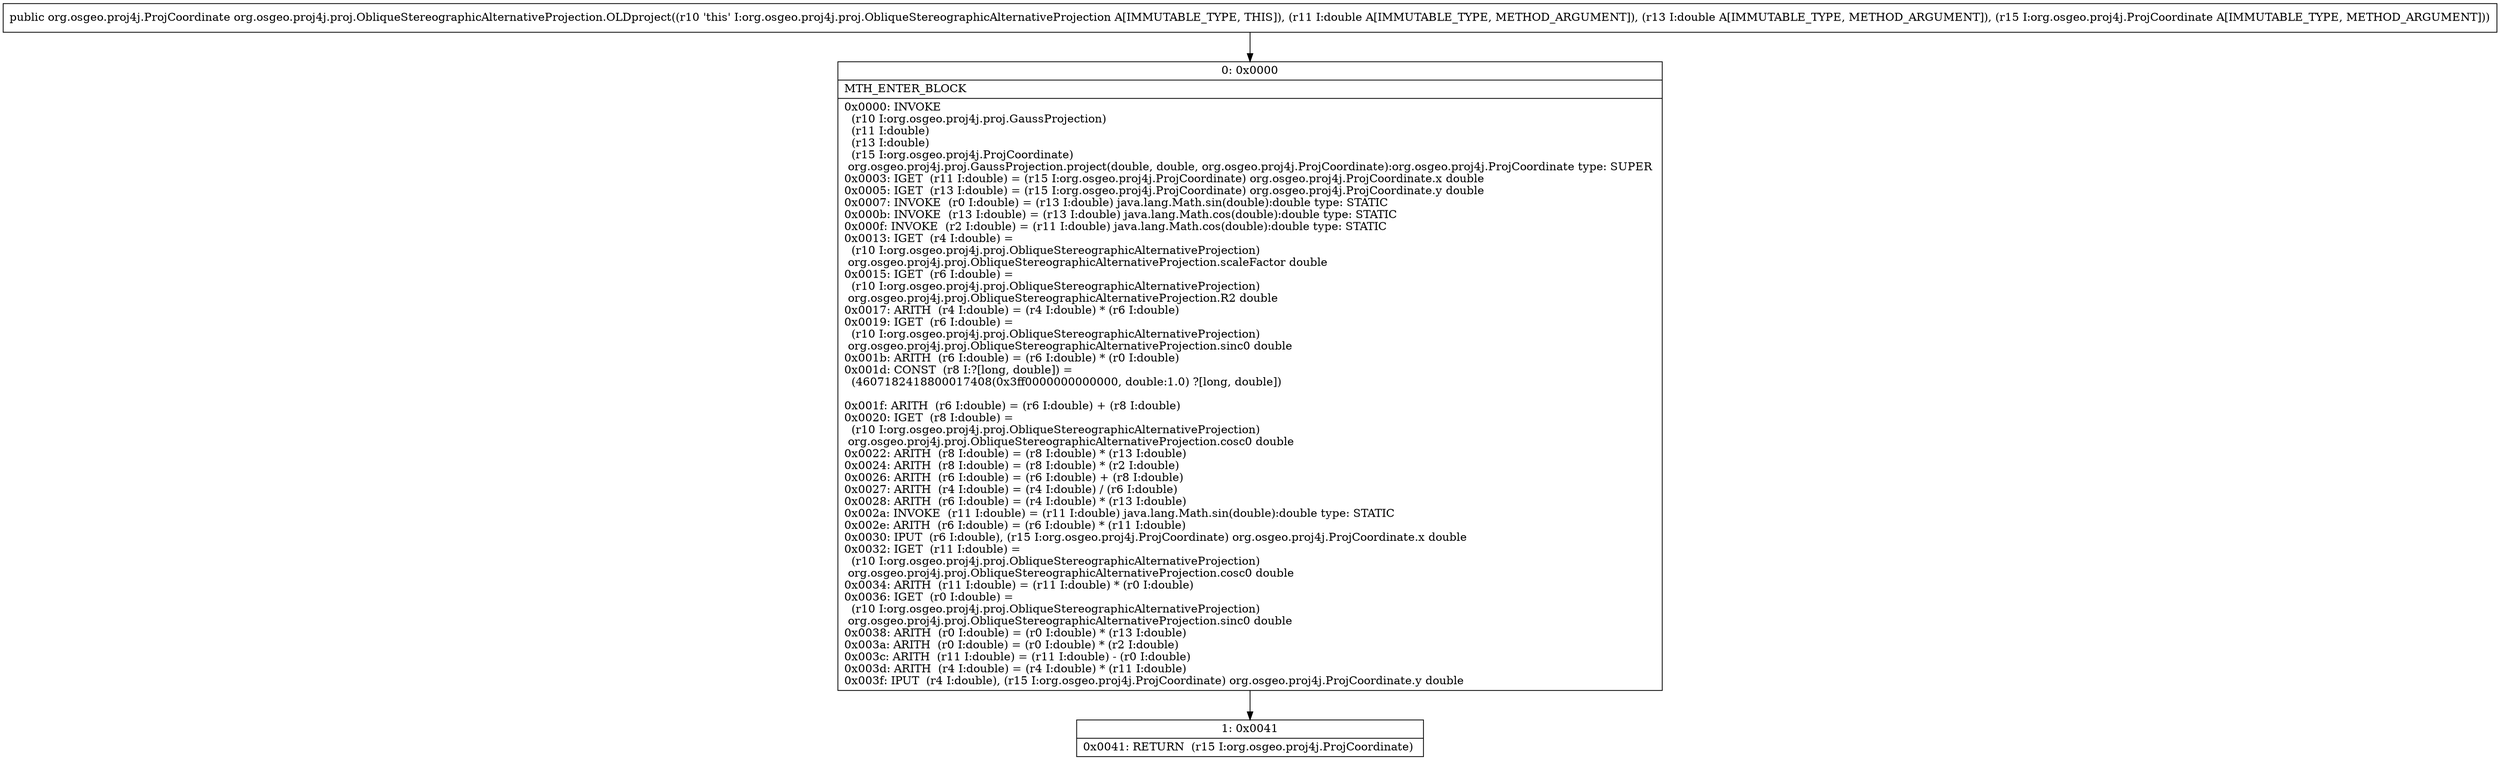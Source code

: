 digraph "CFG fororg.osgeo.proj4j.proj.ObliqueStereographicAlternativeProjection.OLDproject(DDLorg\/osgeo\/proj4j\/ProjCoordinate;)Lorg\/osgeo\/proj4j\/ProjCoordinate;" {
Node_0 [shape=record,label="{0\:\ 0x0000|MTH_ENTER_BLOCK\l|0x0000: INVOKE  \l  (r10 I:org.osgeo.proj4j.proj.GaussProjection)\l  (r11 I:double)\l  (r13 I:double)\l  (r15 I:org.osgeo.proj4j.ProjCoordinate)\l org.osgeo.proj4j.proj.GaussProjection.project(double, double, org.osgeo.proj4j.ProjCoordinate):org.osgeo.proj4j.ProjCoordinate type: SUPER \l0x0003: IGET  (r11 I:double) = (r15 I:org.osgeo.proj4j.ProjCoordinate) org.osgeo.proj4j.ProjCoordinate.x double \l0x0005: IGET  (r13 I:double) = (r15 I:org.osgeo.proj4j.ProjCoordinate) org.osgeo.proj4j.ProjCoordinate.y double \l0x0007: INVOKE  (r0 I:double) = (r13 I:double) java.lang.Math.sin(double):double type: STATIC \l0x000b: INVOKE  (r13 I:double) = (r13 I:double) java.lang.Math.cos(double):double type: STATIC \l0x000f: INVOKE  (r2 I:double) = (r11 I:double) java.lang.Math.cos(double):double type: STATIC \l0x0013: IGET  (r4 I:double) = \l  (r10 I:org.osgeo.proj4j.proj.ObliqueStereographicAlternativeProjection)\l org.osgeo.proj4j.proj.ObliqueStereographicAlternativeProjection.scaleFactor double \l0x0015: IGET  (r6 I:double) = \l  (r10 I:org.osgeo.proj4j.proj.ObliqueStereographicAlternativeProjection)\l org.osgeo.proj4j.proj.ObliqueStereographicAlternativeProjection.R2 double \l0x0017: ARITH  (r4 I:double) = (r4 I:double) * (r6 I:double) \l0x0019: IGET  (r6 I:double) = \l  (r10 I:org.osgeo.proj4j.proj.ObliqueStereographicAlternativeProjection)\l org.osgeo.proj4j.proj.ObliqueStereographicAlternativeProjection.sinc0 double \l0x001b: ARITH  (r6 I:double) = (r6 I:double) * (r0 I:double) \l0x001d: CONST  (r8 I:?[long, double]) = \l  (4607182418800017408(0x3ff0000000000000, double:1.0) ?[long, double])\l \l0x001f: ARITH  (r6 I:double) = (r6 I:double) + (r8 I:double) \l0x0020: IGET  (r8 I:double) = \l  (r10 I:org.osgeo.proj4j.proj.ObliqueStereographicAlternativeProjection)\l org.osgeo.proj4j.proj.ObliqueStereographicAlternativeProjection.cosc0 double \l0x0022: ARITH  (r8 I:double) = (r8 I:double) * (r13 I:double) \l0x0024: ARITH  (r8 I:double) = (r8 I:double) * (r2 I:double) \l0x0026: ARITH  (r6 I:double) = (r6 I:double) + (r8 I:double) \l0x0027: ARITH  (r4 I:double) = (r4 I:double) \/ (r6 I:double) \l0x0028: ARITH  (r6 I:double) = (r4 I:double) * (r13 I:double) \l0x002a: INVOKE  (r11 I:double) = (r11 I:double) java.lang.Math.sin(double):double type: STATIC \l0x002e: ARITH  (r6 I:double) = (r6 I:double) * (r11 I:double) \l0x0030: IPUT  (r6 I:double), (r15 I:org.osgeo.proj4j.ProjCoordinate) org.osgeo.proj4j.ProjCoordinate.x double \l0x0032: IGET  (r11 I:double) = \l  (r10 I:org.osgeo.proj4j.proj.ObliqueStereographicAlternativeProjection)\l org.osgeo.proj4j.proj.ObliqueStereographicAlternativeProjection.cosc0 double \l0x0034: ARITH  (r11 I:double) = (r11 I:double) * (r0 I:double) \l0x0036: IGET  (r0 I:double) = \l  (r10 I:org.osgeo.proj4j.proj.ObliqueStereographicAlternativeProjection)\l org.osgeo.proj4j.proj.ObliqueStereographicAlternativeProjection.sinc0 double \l0x0038: ARITH  (r0 I:double) = (r0 I:double) * (r13 I:double) \l0x003a: ARITH  (r0 I:double) = (r0 I:double) * (r2 I:double) \l0x003c: ARITH  (r11 I:double) = (r11 I:double) \- (r0 I:double) \l0x003d: ARITH  (r4 I:double) = (r4 I:double) * (r11 I:double) \l0x003f: IPUT  (r4 I:double), (r15 I:org.osgeo.proj4j.ProjCoordinate) org.osgeo.proj4j.ProjCoordinate.y double \l}"];
Node_1 [shape=record,label="{1\:\ 0x0041|0x0041: RETURN  (r15 I:org.osgeo.proj4j.ProjCoordinate) \l}"];
MethodNode[shape=record,label="{public org.osgeo.proj4j.ProjCoordinate org.osgeo.proj4j.proj.ObliqueStereographicAlternativeProjection.OLDproject((r10 'this' I:org.osgeo.proj4j.proj.ObliqueStereographicAlternativeProjection A[IMMUTABLE_TYPE, THIS]), (r11 I:double A[IMMUTABLE_TYPE, METHOD_ARGUMENT]), (r13 I:double A[IMMUTABLE_TYPE, METHOD_ARGUMENT]), (r15 I:org.osgeo.proj4j.ProjCoordinate A[IMMUTABLE_TYPE, METHOD_ARGUMENT])) }"];
MethodNode -> Node_0;
Node_0 -> Node_1;
}

